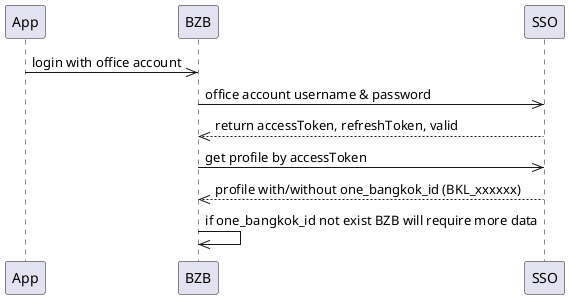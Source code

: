 @startuml

App ->> BZB: login with office account
BZB ->> SSO: office account username & password
SSO -->> BZB: return accessToken, refreshToken, valid
BZB ->> SSO: get profile by accessToken
SSO -->> BZB: profile with/without one_bangkok_id (BKL_xxxxxx)
BZB ->> BZB: if one_bangkok_id not exist BZB will require more data

@enduml